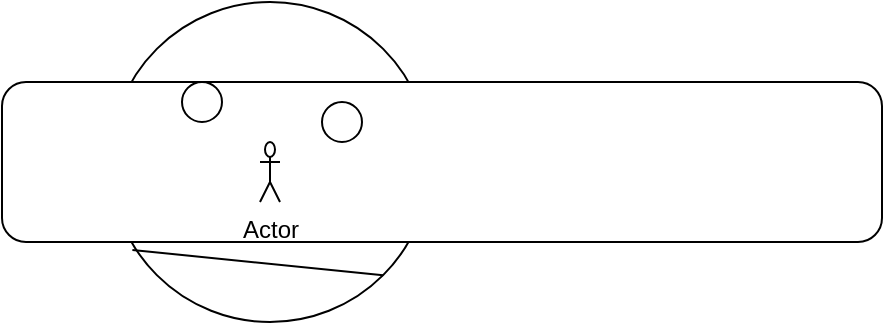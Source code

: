 <mxfile version="14.9.9" type="github">
  <diagram id="4McjJYbZN8BIUwtswG4Y" name="Page-1">
    <mxGraphModel dx="2031" dy="1089" grid="1" gridSize="10" guides="1" tooltips="1" connect="1" arrows="1" fold="1" page="1" pageScale="1" pageWidth="827" pageHeight="1169" math="0" shadow="0">
      <root>
        <mxCell id="0" />
        <mxCell id="1" parent="0" />
        <mxCell id="D_efQ5-NzUaOZMEwt1Yd-1" value="" style="ellipse;whiteSpace=wrap;html=1;" parent="1" vertex="1">
          <mxGeometry x="440" y="230" width="20" height="20" as="geometry" />
        </mxCell>
        <mxCell id="gTwDS6G3nYEg8TAy4lpB-1" value="" style="ellipse;whiteSpace=wrap;html=1;aspect=fixed;" vertex="1" parent="1">
          <mxGeometry x="334" y="190" width="160" height="160" as="geometry" />
        </mxCell>
        <mxCell id="YRUYRmSaNX33V8E0-4Sz-1" value="" style="rounded=1;whiteSpace=wrap;html=1;" vertex="1" parent="1">
          <mxGeometry x="280" y="230" width="440" height="80" as="geometry" />
        </mxCell>
        <mxCell id="QOzbCx2IjC4mmfsGHi4Q-1" value="" style="ellipse;whiteSpace=wrap;html=1;" vertex="1" parent="1">
          <mxGeometry x="370" y="230" width="20" height="20" as="geometry" />
        </mxCell>
        <mxCell id="QOzbCx2IjC4mmfsGHi4Q-2" value="" style="endArrow=none;html=1;entryX=0.07;entryY=0.775;entryDx=0;entryDy=0;entryPerimeter=0;exitX=1;exitY=1;exitDx=0;exitDy=0;" edge="1" parent="1" source="gTwDS6G3nYEg8TAy4lpB-1" target="gTwDS6G3nYEg8TAy4lpB-1">
          <mxGeometry width="50" height="50" relative="1" as="geometry">
            <mxPoint x="400" y="330" as="sourcePoint" />
            <mxPoint x="450" y="280" as="targetPoint" />
          </mxGeometry>
        </mxCell>
        <mxCell id="QOzbCx2IjC4mmfsGHi4Q-5" value="" style="ellipse;whiteSpace=wrap;html=1;" vertex="1" parent="1">
          <mxGeometry x="440" y="240" width="20" height="20" as="geometry" />
        </mxCell>
        <mxCell id="QOzbCx2IjC4mmfsGHi4Q-6" value="Actor" style="shape=umlActor;verticalLabelPosition=bottom;verticalAlign=top;html=1;outlineConnect=0;" vertex="1" parent="1">
          <mxGeometry x="409" y="260" width="10" height="30" as="geometry" />
        </mxCell>
      </root>
    </mxGraphModel>
  </diagram>
</mxfile>

